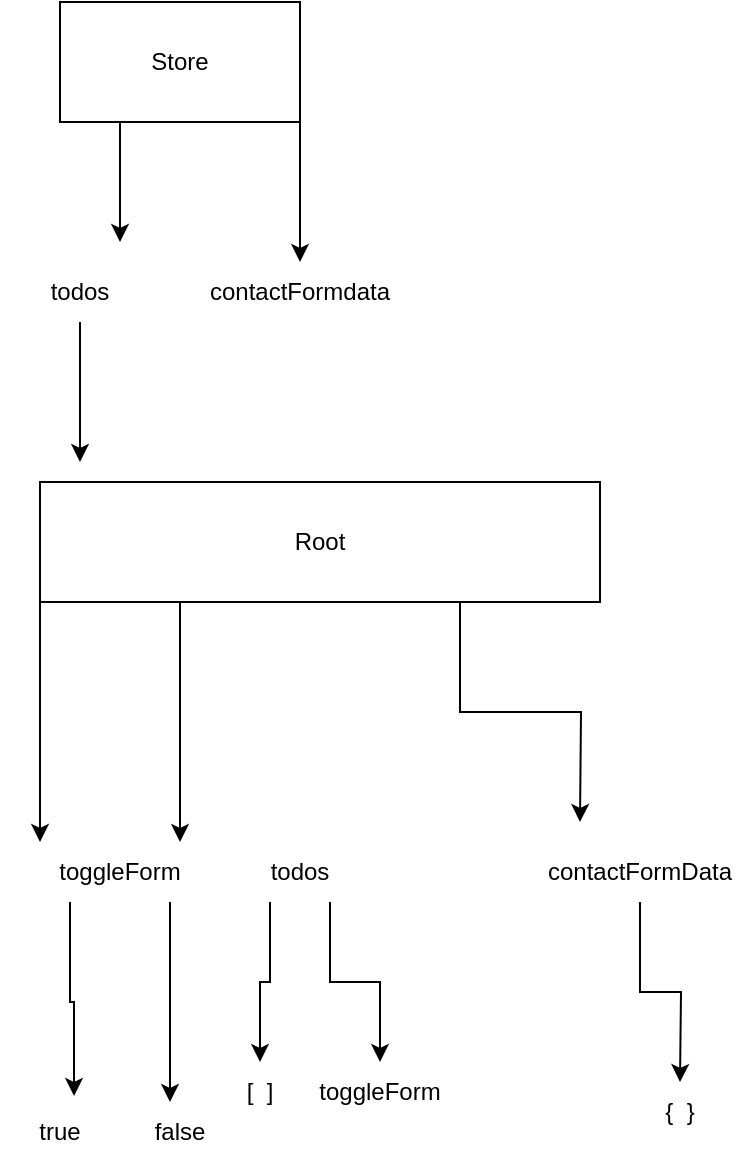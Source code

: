 <mxfile version="24.2.7" type="device">
  <diagram name="Page-1" id="jxm-i3onIiRDt4T_gY58">
    <mxGraphModel dx="2074" dy="1098" grid="1" gridSize="10" guides="1" tooltips="1" connect="1" arrows="1" fold="1" page="1" pageScale="1" pageWidth="850" pageHeight="1100" math="0" shadow="0">
      <root>
        <mxCell id="0" />
        <mxCell id="1" parent="0" />
        <mxCell id="113p8nWT0PtmdT5uOJxV-11" style="edgeStyle=orthogonalEdgeStyle;rounded=0;orthogonalLoop=1;jettySize=auto;html=1;exitX=1;exitY=1;exitDx=0;exitDy=0;" edge="1" parent="1" source="113p8nWT0PtmdT5uOJxV-3">
          <mxGeometry relative="1" as="geometry">
            <mxPoint x="480" y="290" as="targetPoint" />
          </mxGeometry>
        </mxCell>
        <mxCell id="113p8nWT0PtmdT5uOJxV-3" value="Store" style="rounded=0;whiteSpace=wrap;html=1;" vertex="1" parent="1">
          <mxGeometry x="360" y="160" width="120" height="60" as="geometry" />
        </mxCell>
        <mxCell id="113p8nWT0PtmdT5uOJxV-6" style="edgeStyle=orthogonalEdgeStyle;rounded=0;orthogonalLoop=1;jettySize=auto;html=1;exitX=0.5;exitY=1;exitDx=0;exitDy=0;" edge="1" parent="1" source="113p8nWT0PtmdT5uOJxV-4">
          <mxGeometry relative="1" as="geometry">
            <mxPoint x="370" y="390" as="targetPoint" />
          </mxGeometry>
        </mxCell>
        <mxCell id="113p8nWT0PtmdT5uOJxV-4" value="todos" style="text;html=1;align=center;verticalAlign=middle;whiteSpace=wrap;rounded=0;" vertex="1" parent="1">
          <mxGeometry x="330" y="290" width="80" height="30" as="geometry" />
        </mxCell>
        <mxCell id="113p8nWT0PtmdT5uOJxV-5" style="edgeStyle=orthogonalEdgeStyle;rounded=0;orthogonalLoop=1;jettySize=auto;html=1;exitX=0.25;exitY=1;exitDx=0;exitDy=0;" edge="1" parent="1" source="113p8nWT0PtmdT5uOJxV-3">
          <mxGeometry relative="1" as="geometry">
            <mxPoint x="390" y="280" as="targetPoint" />
          </mxGeometry>
        </mxCell>
        <mxCell id="113p8nWT0PtmdT5uOJxV-8" style="edgeStyle=orthogonalEdgeStyle;rounded=0;orthogonalLoop=1;jettySize=auto;html=1;exitX=0;exitY=1;exitDx=0;exitDy=0;" edge="1" parent="1" source="113p8nWT0PtmdT5uOJxV-7">
          <mxGeometry relative="1" as="geometry">
            <mxPoint x="350" y="580" as="targetPoint" />
          </mxGeometry>
        </mxCell>
        <mxCell id="113p8nWT0PtmdT5uOJxV-9" style="edgeStyle=orthogonalEdgeStyle;rounded=0;orthogonalLoop=1;jettySize=auto;html=1;exitX=0.25;exitY=1;exitDx=0;exitDy=0;" edge="1" parent="1" source="113p8nWT0PtmdT5uOJxV-7">
          <mxGeometry relative="1" as="geometry">
            <mxPoint x="420" y="580" as="targetPoint" />
          </mxGeometry>
        </mxCell>
        <mxCell id="113p8nWT0PtmdT5uOJxV-25" style="edgeStyle=orthogonalEdgeStyle;rounded=0;orthogonalLoop=1;jettySize=auto;html=1;exitX=0.75;exitY=1;exitDx=0;exitDy=0;" edge="1" parent="1" source="113p8nWT0PtmdT5uOJxV-7">
          <mxGeometry relative="1" as="geometry">
            <mxPoint x="620" y="570" as="targetPoint" />
          </mxGeometry>
        </mxCell>
        <mxCell id="113p8nWT0PtmdT5uOJxV-7" value="Root" style="rounded=0;whiteSpace=wrap;html=1;" vertex="1" parent="1">
          <mxGeometry x="350" y="400" width="280" height="60" as="geometry" />
        </mxCell>
        <mxCell id="113p8nWT0PtmdT5uOJxV-12" value="contactFormdata" style="text;html=1;align=center;verticalAlign=middle;whiteSpace=wrap;rounded=0;" vertex="1" parent="1">
          <mxGeometry x="450" y="290" width="60" height="30" as="geometry" />
        </mxCell>
        <mxCell id="113p8nWT0PtmdT5uOJxV-14" style="edgeStyle=orthogonalEdgeStyle;rounded=0;orthogonalLoop=1;jettySize=auto;html=1;exitX=0.75;exitY=1;exitDx=0;exitDy=0;" edge="1" parent="1" source="113p8nWT0PtmdT5uOJxV-13">
          <mxGeometry relative="1" as="geometry">
            <mxPoint x="415" y="710" as="targetPoint" />
          </mxGeometry>
        </mxCell>
        <mxCell id="113p8nWT0PtmdT5uOJxV-13" value="toggleForm" style="text;html=1;align=center;verticalAlign=middle;whiteSpace=wrap;rounded=0;" vertex="1" parent="1">
          <mxGeometry x="340" y="580" width="100" height="30" as="geometry" />
        </mxCell>
        <mxCell id="113p8nWT0PtmdT5uOJxV-15" value="false" style="text;html=1;align=center;verticalAlign=middle;whiteSpace=wrap;rounded=0;" vertex="1" parent="1">
          <mxGeometry x="390" y="710" width="60" height="30" as="geometry" />
        </mxCell>
        <mxCell id="113p8nWT0PtmdT5uOJxV-16" value="true" style="text;html=1;align=center;verticalAlign=middle;whiteSpace=wrap;rounded=0;" vertex="1" parent="1">
          <mxGeometry x="330" y="710" width="60" height="30" as="geometry" />
        </mxCell>
        <mxCell id="113p8nWT0PtmdT5uOJxV-17" style="edgeStyle=orthogonalEdgeStyle;rounded=0;orthogonalLoop=1;jettySize=auto;html=1;exitX=0.25;exitY=1;exitDx=0;exitDy=0;entryX=0.617;entryY=-0.1;entryDx=0;entryDy=0;entryPerimeter=0;" edge="1" parent="1" source="113p8nWT0PtmdT5uOJxV-13" target="113p8nWT0PtmdT5uOJxV-16">
          <mxGeometry relative="1" as="geometry" />
        </mxCell>
        <mxCell id="113p8nWT0PtmdT5uOJxV-30" style="edgeStyle=orthogonalEdgeStyle;rounded=0;orthogonalLoop=1;jettySize=auto;html=1;exitX=0.25;exitY=1;exitDx=0;exitDy=0;entryX=0.5;entryY=0;entryDx=0;entryDy=0;" edge="1" parent="1" source="113p8nWT0PtmdT5uOJxV-19" target="113p8nWT0PtmdT5uOJxV-23">
          <mxGeometry relative="1" as="geometry" />
        </mxCell>
        <mxCell id="113p8nWT0PtmdT5uOJxV-31" style="edgeStyle=orthogonalEdgeStyle;rounded=0;orthogonalLoop=1;jettySize=auto;html=1;exitX=0.75;exitY=1;exitDx=0;exitDy=0;entryX=0.5;entryY=0;entryDx=0;entryDy=0;" edge="1" parent="1" source="113p8nWT0PtmdT5uOJxV-19" target="113p8nWT0PtmdT5uOJxV-24">
          <mxGeometry relative="1" as="geometry" />
        </mxCell>
        <mxCell id="113p8nWT0PtmdT5uOJxV-19" value="todos" style="text;html=1;align=center;verticalAlign=middle;whiteSpace=wrap;rounded=0;" vertex="1" parent="1">
          <mxGeometry x="450" y="580" width="60" height="30" as="geometry" />
        </mxCell>
        <mxCell id="113p8nWT0PtmdT5uOJxV-23" value="[&amp;nbsp; ]" style="text;html=1;align=center;verticalAlign=middle;whiteSpace=wrap;rounded=0;" vertex="1" parent="1">
          <mxGeometry x="430" y="690" width="60" height="30" as="geometry" />
        </mxCell>
        <mxCell id="113p8nWT0PtmdT5uOJxV-24" value="toggleForm" style="text;html=1;align=center;verticalAlign=middle;whiteSpace=wrap;rounded=0;" vertex="1" parent="1">
          <mxGeometry x="490" y="690" width="60" height="30" as="geometry" />
        </mxCell>
        <mxCell id="113p8nWT0PtmdT5uOJxV-27" style="edgeStyle=orthogonalEdgeStyle;rounded=0;orthogonalLoop=1;jettySize=auto;html=1;exitX=0.5;exitY=1;exitDx=0;exitDy=0;" edge="1" parent="1" source="113p8nWT0PtmdT5uOJxV-26">
          <mxGeometry relative="1" as="geometry">
            <mxPoint x="670" y="700" as="targetPoint" />
          </mxGeometry>
        </mxCell>
        <mxCell id="113p8nWT0PtmdT5uOJxV-26" value="contactFormData" style="text;html=1;align=center;verticalAlign=middle;whiteSpace=wrap;rounded=0;" vertex="1" parent="1">
          <mxGeometry x="600" y="580" width="100" height="30" as="geometry" />
        </mxCell>
        <mxCell id="113p8nWT0PtmdT5uOJxV-28" value="{&amp;nbsp; }" style="text;html=1;align=center;verticalAlign=middle;whiteSpace=wrap;rounded=0;" vertex="1" parent="1">
          <mxGeometry x="640" y="700" width="60" height="30" as="geometry" />
        </mxCell>
      </root>
    </mxGraphModel>
  </diagram>
</mxfile>
